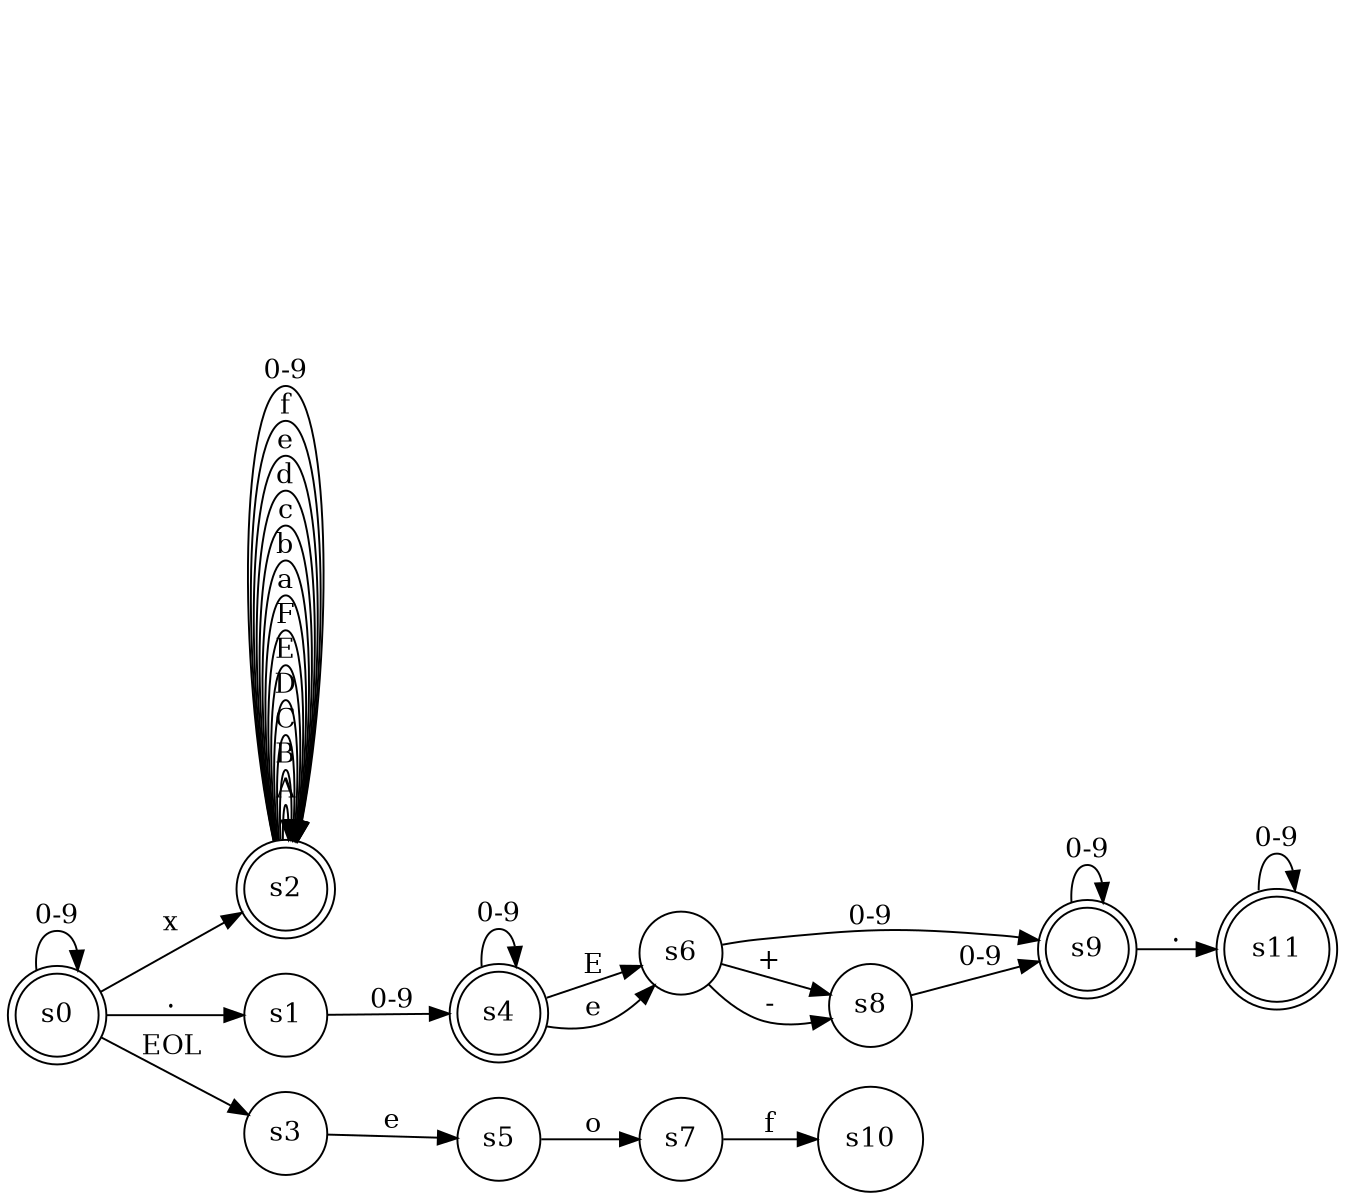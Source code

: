 digraph finite_state_machine {
	rankdir=LR;
	size="18,8"
	node [shape = doublecircle]; s0 s2 s4 s9 s11;
	node [shape = circle];
	s0 -> s1 [ label = "." ];
	s0 -> s2 [ label = "x" ];
	s0 -> s3 [ label = "EOL" ];
	s0 -> s0 [ label = "0-9" ];
	s1 -> s4 [ label = "0-9" ];
	s2 -> s2 [ label = "A" ];
	s2 -> s2 [ label = "B" ];
	s2 -> s2 [ label = "C" ];
	s2 -> s2 [ label = "D" ];
	s2 -> s2 [ label = "E" ];
	s2 -> s2 [ label = "F" ];
	s2 -> s2 [ label = "a" ];
	s2 -> s2 [ label = "b" ];
	s2 -> s2 [ label = "c" ];
	s2 -> s2 [ label = "d" ];
	s2 -> s2 [ label = "e" ];
	s2 -> s2 [ label = "f" ];
	s2 -> s2 [ label = "0-9" ];
	s3 -> s5 [ label = "e" ];
	s4 -> s6 [ label = "E" ];
	s4 -> s6 [ label = "e" ];
	s4 -> s4 [ label = "0-9" ];
	s5 -> s7 [ label = "o" ];
	s6 -> s8 [ label = "+" ];
	s6 -> s8 [ label = "-" ];
	s6 -> s9 [ label = "0-9" ];
	s7 -> s10 [ label = "f" ];
	s8 -> s9 [ label = "0-9" ];
	s9 -> s11 [ label = "." ];
	s9 -> s9 [ label = "0-9" ];
	s11 -> s11 [ label = "0-9" ];
}

